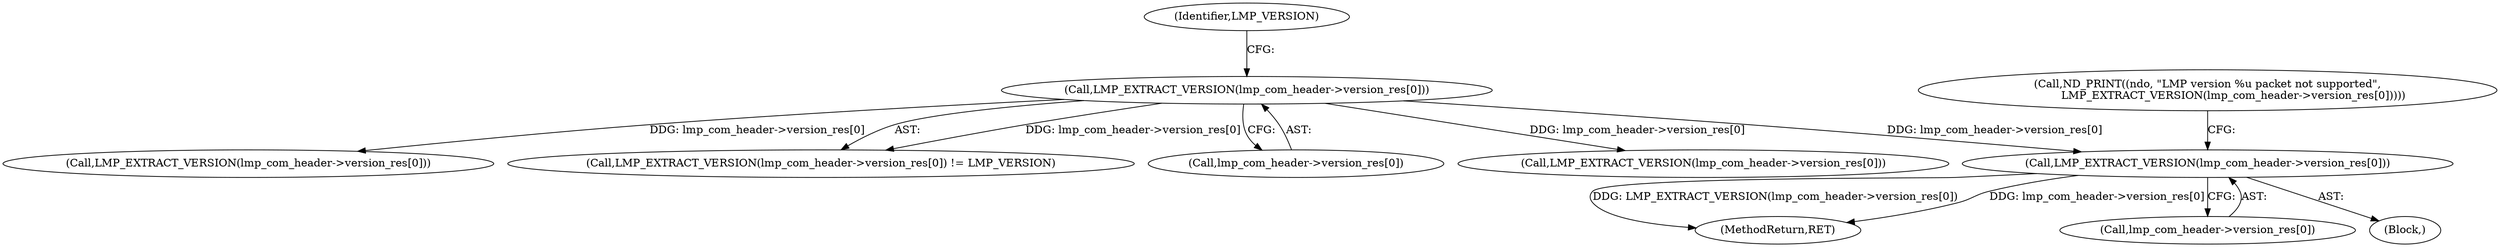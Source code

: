 digraph "0_tcpdump_a25211918f2e790c67d859d20ccf8dbb81da1598@array" {
"1000153" [label="(Call,LMP_EXTRACT_VERSION(lmp_com_header->version_res[0]))"];
"1000140" [label="(Call,LMP_EXTRACT_VERSION(lmp_com_header->version_res[0]))"];
"1000153" [label="(Call,LMP_EXTRACT_VERSION(lmp_com_header->version_res[0]))"];
"1000173" [label="(Call,LMP_EXTRACT_VERSION(lmp_com_header->version_res[0]))"];
"1001913" [label="(MethodReturn,RET)"];
"1000154" [label="(Call,lmp_com_header->version_res[0])"];
"1000146" [label="(Identifier,LMP_VERSION)"];
"1000140" [label="(Call,LMP_EXTRACT_VERSION(lmp_com_header->version_res[0]))"];
"1000139" [label="(Call,LMP_EXTRACT_VERSION(lmp_com_header->version_res[0]) != LMP_VERSION)"];
"1000141" [label="(Call,lmp_com_header->version_res[0])"];
"1000151" [label="(Block,)"];
"1000200" [label="(Call,LMP_EXTRACT_VERSION(lmp_com_header->version_res[0]))"];
"1000148" [label="(Call,ND_PRINT((ndo, \"LMP version %u packet not supported\",\n               LMP_EXTRACT_VERSION(lmp_com_header->version_res[0]))))"];
"1000153" -> "1000151"  [label="AST: "];
"1000153" -> "1000154"  [label="CFG: "];
"1000154" -> "1000153"  [label="AST: "];
"1000148" -> "1000153"  [label="CFG: "];
"1000153" -> "1001913"  [label="DDG: LMP_EXTRACT_VERSION(lmp_com_header->version_res[0])"];
"1000153" -> "1001913"  [label="DDG: lmp_com_header->version_res[0]"];
"1000140" -> "1000153"  [label="DDG: lmp_com_header->version_res[0]"];
"1000140" -> "1000139"  [label="AST: "];
"1000140" -> "1000141"  [label="CFG: "];
"1000141" -> "1000140"  [label="AST: "];
"1000146" -> "1000140"  [label="CFG: "];
"1000140" -> "1000139"  [label="DDG: lmp_com_header->version_res[0]"];
"1000140" -> "1000173"  [label="DDG: lmp_com_header->version_res[0]"];
"1000140" -> "1000200"  [label="DDG: lmp_com_header->version_res[0]"];
}

